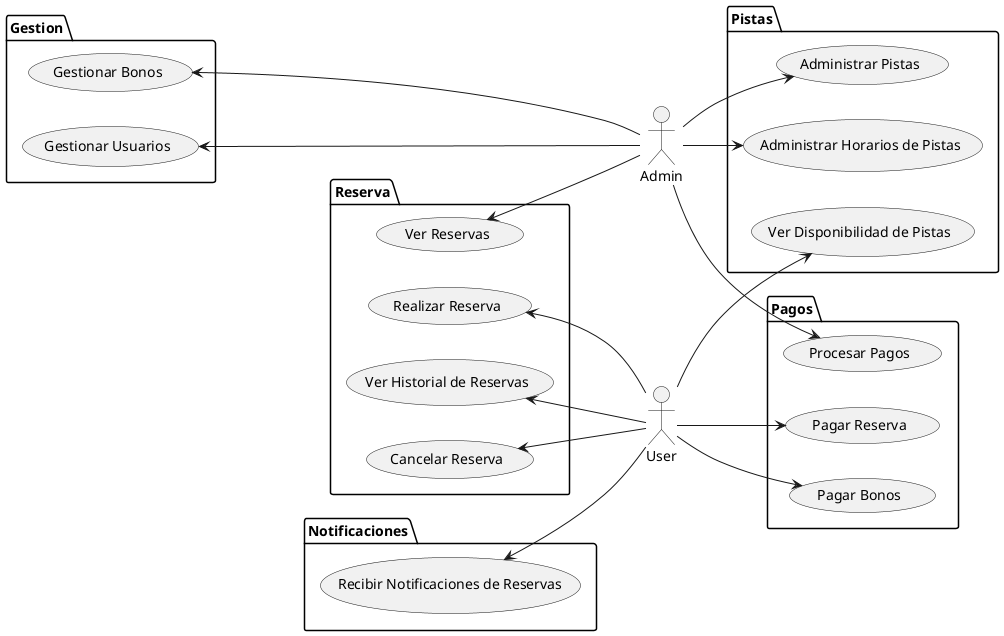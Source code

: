 @startuml ReservasDePistasDePadel

left to right direction
actor User as U
actor Admin as A


package Reserva{

    usecase "Realizar Reserva" as UC1
    usecase "Cancelar Reserva" as UC2
    usecase "Ver Reservas" as UC5
    usecase "Ver Historial de Reservas" as UC9
}

package Pistas {

    usecase "Ver Disponibilidad de Pistas" as UC3
    usecase "Administrar Horarios de Pistas" as UC10
    usecase "Administrar Pistas" as UC15

}

package Gestion{


    usecase "Gestionar Usuarios" as UC6
    usecase "Gestionar Bonos" as UC11


}

package Pagos{

    usecase "Pagar Reserva" as UC13
    usecase "Pagar Bonos" as UC14
    usecase "Procesar Pagos" as UC12

}

package Notificaciones{

   usecase "Recibir Notificaciones de Reservas" as UC8
 
}


A --> UC15
A -up-> UC5
A -up---> UC6
A --> UC10
A -left-> UC11
A --> UC12

U -up-> UC1
U -up-> UC2
U --> UC3
U -up-> UC8
U -up-> UC9
U --> UC13
U --> UC14


@enduml
